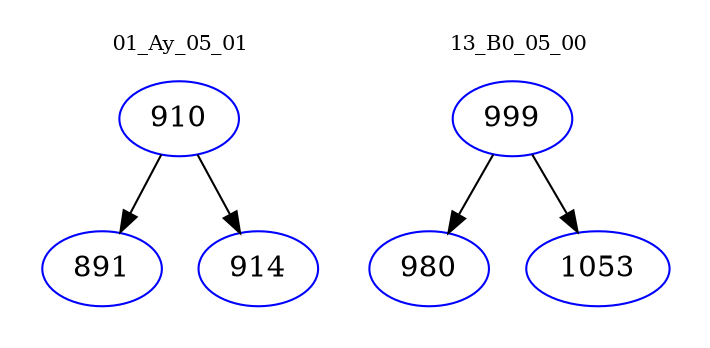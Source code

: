 digraph{
subgraph cluster_0 {
color = white
label = "01_Ay_05_01";
fontsize=10;
T0_910 [label="910", color="blue"]
T0_910 -> T0_891 [color="black"]
T0_891 [label="891", color="blue"]
T0_910 -> T0_914 [color="black"]
T0_914 [label="914", color="blue"]
}
subgraph cluster_1 {
color = white
label = "13_B0_05_00";
fontsize=10;
T1_999 [label="999", color="blue"]
T1_999 -> T1_980 [color="black"]
T1_980 [label="980", color="blue"]
T1_999 -> T1_1053 [color="black"]
T1_1053 [label="1053", color="blue"]
}
}
